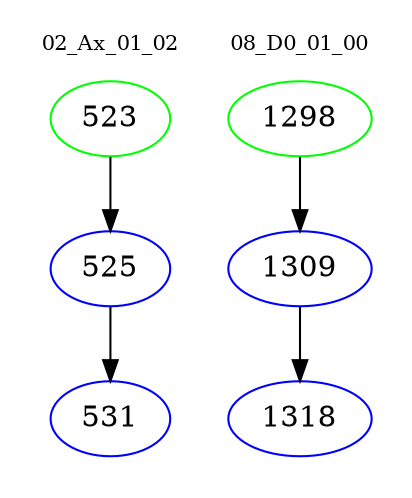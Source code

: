 digraph{
subgraph cluster_0 {
color = white
label = "02_Ax_01_02";
fontsize=10;
T0_523 [label="523", color="green"]
T0_523 -> T0_525 [color="black"]
T0_525 [label="525", color="blue"]
T0_525 -> T0_531 [color="black"]
T0_531 [label="531", color="blue"]
}
subgraph cluster_1 {
color = white
label = "08_D0_01_00";
fontsize=10;
T1_1298 [label="1298", color="green"]
T1_1298 -> T1_1309 [color="black"]
T1_1309 [label="1309", color="blue"]
T1_1309 -> T1_1318 [color="black"]
T1_1318 [label="1318", color="blue"]
}
}
